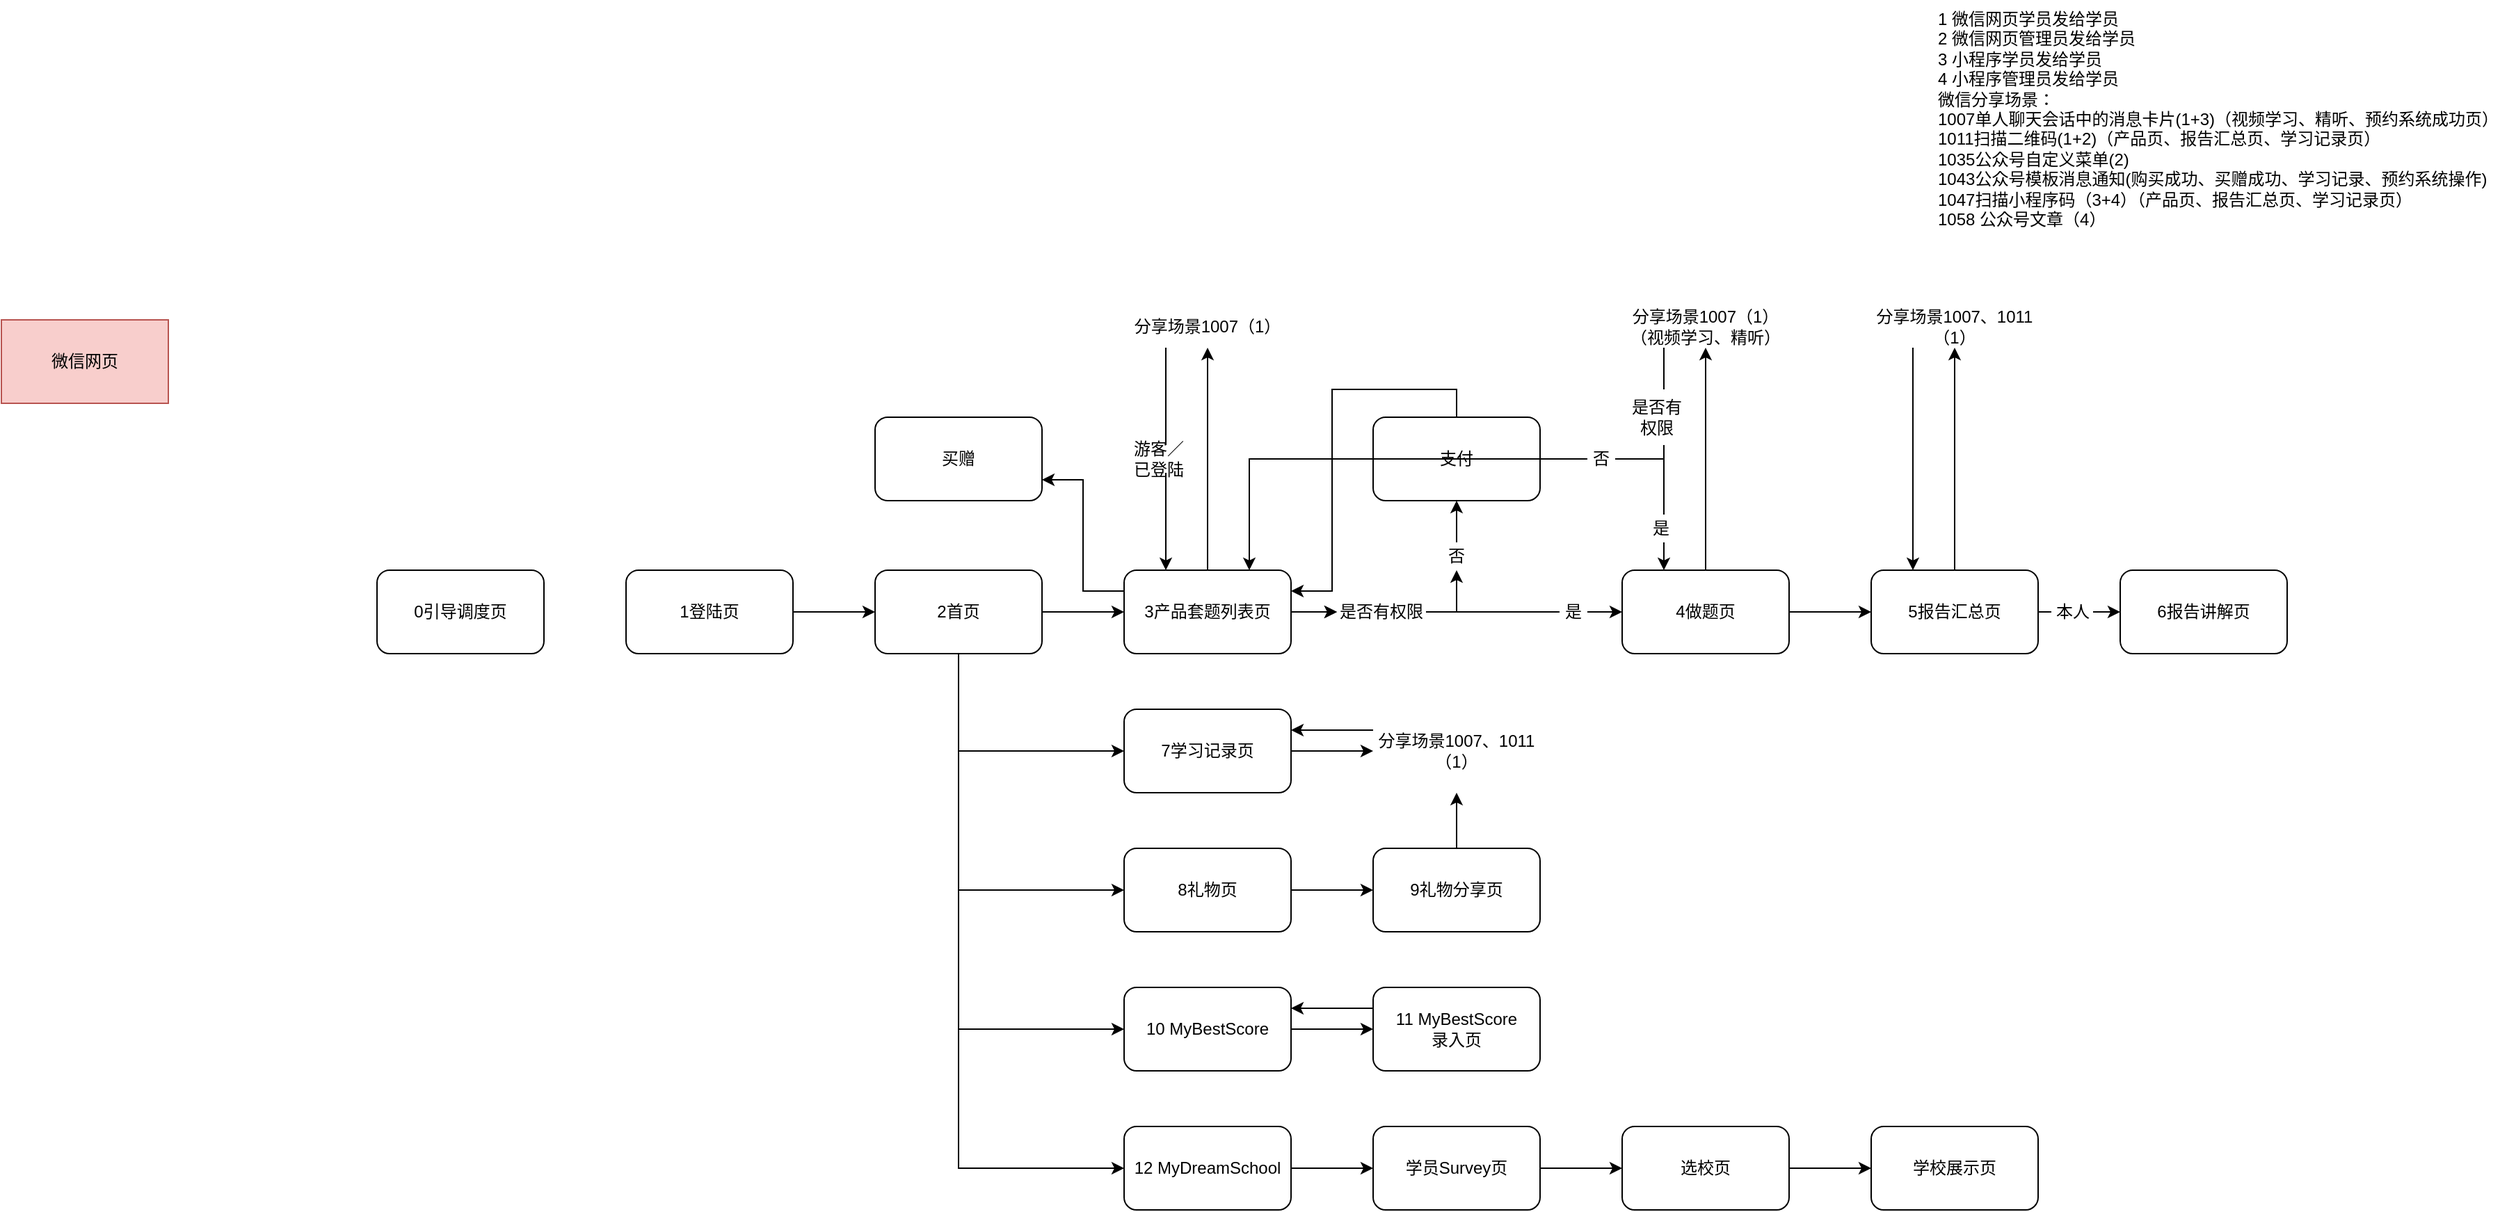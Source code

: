 <mxfile version="12.2.8" type="github" pages="1">
  <diagram name="Page-1" id="edf60f1a-56cd-e834-aa8a-f176f3a09ee4">
    <mxGraphModel dx="1172" dy="1395" grid="1" gridSize="10" guides="1" tooltips="1" connect="1" arrows="1" fold="1" page="1" pageScale="1" pageWidth="1100" pageHeight="850" background="#ffffff" math="0" shadow="0">
      <root>
        <mxCell id="0"/>
        <mxCell id="1" parent="0"/>
        <mxCell id="XrKe5aRZUblpGtLHqjQT-18" value="" style="edgeStyle=orthogonalEdgeStyle;rounded=0;orthogonalLoop=1;jettySize=auto;html=1;" parent="1" source="XrKe5aRZUblpGtLHqjQT-1" target="XrKe5aRZUblpGtLHqjQT-4" edge="1">
          <mxGeometry relative="1" as="geometry"/>
        </mxCell>
        <mxCell id="XrKe5aRZUblpGtLHqjQT-1" value="1登陆页" style="rounded=1;whiteSpace=wrap;html=1;" parent="1" vertex="1">
          <mxGeometry x="449" y="360" width="120" height="60" as="geometry"/>
        </mxCell>
        <mxCell id="XrKe5aRZUblpGtLHqjQT-2" value="0引导调度页" style="rounded=1;whiteSpace=wrap;html=1;" parent="1" vertex="1">
          <mxGeometry x="270" y="360" width="120" height="60" as="geometry"/>
        </mxCell>
        <mxCell id="XrKe5aRZUblpGtLHqjQT-19" value="" style="edgeStyle=orthogonalEdgeStyle;rounded=0;orthogonalLoop=1;jettySize=auto;html=1;" parent="1" source="XrKe5aRZUblpGtLHqjQT-4" target="XrKe5aRZUblpGtLHqjQT-5" edge="1">
          <mxGeometry relative="1" as="geometry"/>
        </mxCell>
        <mxCell id="XrKe5aRZUblpGtLHqjQT-25" style="edgeStyle=orthogonalEdgeStyle;rounded=0;orthogonalLoop=1;jettySize=auto;html=1;exitX=0.5;exitY=1;exitDx=0;exitDy=0;entryX=0;entryY=0.5;entryDx=0;entryDy=0;" parent="1" source="XrKe5aRZUblpGtLHqjQT-4" target="XrKe5aRZUblpGtLHqjQT-9" edge="1">
          <mxGeometry relative="1" as="geometry"/>
        </mxCell>
        <mxCell id="XrKe5aRZUblpGtLHqjQT-26" style="edgeStyle=orthogonalEdgeStyle;rounded=0;orthogonalLoop=1;jettySize=auto;html=1;exitX=0.5;exitY=1;exitDx=0;exitDy=0;entryX=0;entryY=0.5;entryDx=0;entryDy=0;" parent="1" source="XrKe5aRZUblpGtLHqjQT-4" target="XrKe5aRZUblpGtLHqjQT-10" edge="1">
          <mxGeometry relative="1" as="geometry"/>
        </mxCell>
        <mxCell id="XrKe5aRZUblpGtLHqjQT-27" style="edgeStyle=orthogonalEdgeStyle;rounded=0;orthogonalLoop=1;jettySize=auto;html=1;exitX=0.5;exitY=1;exitDx=0;exitDy=0;entryX=0;entryY=0.5;entryDx=0;entryDy=0;" parent="1" source="XrKe5aRZUblpGtLHqjQT-4" target="XrKe5aRZUblpGtLHqjQT-12" edge="1">
          <mxGeometry relative="1" as="geometry"/>
        </mxCell>
        <mxCell id="XrKe5aRZUblpGtLHqjQT-28" style="edgeStyle=orthogonalEdgeStyle;rounded=0;orthogonalLoop=1;jettySize=auto;html=1;exitX=0.5;exitY=1;exitDx=0;exitDy=0;entryX=0;entryY=0.5;entryDx=0;entryDy=0;" parent="1" source="XrKe5aRZUblpGtLHqjQT-4" target="XrKe5aRZUblpGtLHqjQT-13" edge="1">
          <mxGeometry relative="1" as="geometry"/>
        </mxCell>
        <mxCell id="XrKe5aRZUblpGtLHqjQT-4" value="2首页" style="rounded=1;whiteSpace=wrap;html=1;" parent="1" vertex="1">
          <mxGeometry x="628" y="360" width="120" height="60" as="geometry"/>
        </mxCell>
        <mxCell id="XrKe5aRZUblpGtLHqjQT-20" value="" style="edgeStyle=orthogonalEdgeStyle;rounded=0;orthogonalLoop=1;jettySize=auto;html=1;entryX=0;entryY=0.5;entryDx=0;entryDy=0;" parent="1" source="XrKe5aRZUblpGtLHqjQT-46" target="XrKe5aRZUblpGtLHqjQT-6" edge="1">
          <mxGeometry relative="1" as="geometry">
            <mxPoint x="970" y="390" as="targetPoint"/>
          </mxGeometry>
        </mxCell>
        <mxCell id="XrKe5aRZUblpGtLHqjQT-37" value="" style="edgeStyle=orthogonalEdgeStyle;rounded=0;orthogonalLoop=1;jettySize=auto;html=1;entryX=0.5;entryY=1;entryDx=0;entryDy=0;" parent="1" source="XrKe5aRZUblpGtLHqjQT-5" target="XrKe5aRZUblpGtLHqjQT-39" edge="1">
          <mxGeometry relative="1" as="geometry">
            <mxPoint x="867" y="280" as="targetPoint"/>
          </mxGeometry>
        </mxCell>
        <mxCell id="XrKe5aRZUblpGtLHqjQT-64" style="edgeStyle=orthogonalEdgeStyle;rounded=0;orthogonalLoop=1;jettySize=auto;html=1;exitX=0;exitY=0.25;exitDx=0;exitDy=0;entryX=1;entryY=0.75;entryDx=0;entryDy=0;" parent="1" source="XrKe5aRZUblpGtLHqjQT-5" target="XrKe5aRZUblpGtLHqjQT-63" edge="1">
          <mxGeometry relative="1" as="geometry"/>
        </mxCell>
        <mxCell id="XrKe5aRZUblpGtLHqjQT-5" value="3产品套题列表页" style="rounded=1;whiteSpace=wrap;html=1;" parent="1" vertex="1">
          <mxGeometry x="807" y="360" width="120" height="60" as="geometry"/>
        </mxCell>
        <mxCell id="XrKe5aRZUblpGtLHqjQT-21" value="" style="edgeStyle=orthogonalEdgeStyle;rounded=0;orthogonalLoop=1;jettySize=auto;html=1;" parent="1" source="XrKe5aRZUblpGtLHqjQT-6" target="XrKe5aRZUblpGtLHqjQT-7" edge="1">
          <mxGeometry relative="1" as="geometry"/>
        </mxCell>
        <mxCell id="XrKe5aRZUblpGtLHqjQT-73" style="edgeStyle=orthogonalEdgeStyle;rounded=0;orthogonalLoop=1;jettySize=auto;html=1;exitX=0.5;exitY=0;exitDx=0;exitDy=0;" parent="1" source="XrKe5aRZUblpGtLHqjQT-6" target="XrKe5aRZUblpGtLHqjQT-72" edge="1">
          <mxGeometry relative="1" as="geometry"/>
        </mxCell>
        <mxCell id="XrKe5aRZUblpGtLHqjQT-6" value="4做题页" style="rounded=1;whiteSpace=wrap;html=1;" parent="1" vertex="1">
          <mxGeometry x="1165" y="360" width="120" height="60" as="geometry"/>
        </mxCell>
        <mxCell id="XrKe5aRZUblpGtLHqjQT-22" value="" style="edgeStyle=orthogonalEdgeStyle;rounded=0;orthogonalLoop=1;jettySize=auto;html=1;" parent="1" source="XrKe5aRZUblpGtLHqjQT-7" target="XrKe5aRZUblpGtLHqjQT-11" edge="1">
          <mxGeometry relative="1" as="geometry"/>
        </mxCell>
        <mxCell id="2Z_xSQai-SlI3JtjCjO3-4" style="edgeStyle=orthogonalEdgeStyle;rounded=0;orthogonalLoop=1;jettySize=auto;html=1;exitX=0.5;exitY=0;exitDx=0;exitDy=0;entryX=0.5;entryY=1;entryDx=0;entryDy=0;" edge="1" parent="1" source="XrKe5aRZUblpGtLHqjQT-7" target="2Z_xSQai-SlI3JtjCjO3-1">
          <mxGeometry relative="1" as="geometry"/>
        </mxCell>
        <mxCell id="XrKe5aRZUblpGtLHqjQT-7" value="5报告汇总页" style="rounded=1;whiteSpace=wrap;html=1;" parent="1" vertex="1">
          <mxGeometry x="1344" y="360" width="120" height="60" as="geometry"/>
        </mxCell>
        <mxCell id="XrKe5aRZUblpGtLHqjQT-8" value="微信网页" style="rounded=0;whiteSpace=wrap;html=1;fillColor=#f8cecc;strokeColor=#b85450;" parent="1" vertex="1">
          <mxGeometry y="180" width="120" height="60" as="geometry"/>
        </mxCell>
        <mxCell id="2Z_xSQai-SlI3JtjCjO3-14" style="edgeStyle=orthogonalEdgeStyle;rounded=0;orthogonalLoop=1;jettySize=auto;html=1;exitX=1;exitY=0.5;exitDx=0;exitDy=0;" edge="1" parent="1" source="XrKe5aRZUblpGtLHqjQT-9" target="2Z_xSQai-SlI3JtjCjO3-11">
          <mxGeometry relative="1" as="geometry"/>
        </mxCell>
        <mxCell id="XrKe5aRZUblpGtLHqjQT-9" value="7学习记录页" style="rounded=1;whiteSpace=wrap;html=1;" parent="1" vertex="1">
          <mxGeometry x="807" y="460" width="120" height="60" as="geometry"/>
        </mxCell>
        <mxCell id="XrKe5aRZUblpGtLHqjQT-35" value="" style="edgeStyle=orthogonalEdgeStyle;rounded=0;orthogonalLoop=1;jettySize=auto;html=1;" parent="1" source="XrKe5aRZUblpGtLHqjQT-10" target="XrKe5aRZUblpGtLHqjQT-34" edge="1">
          <mxGeometry relative="1" as="geometry"/>
        </mxCell>
        <mxCell id="XrKe5aRZUblpGtLHqjQT-10" value="8礼物页" style="rounded=1;whiteSpace=wrap;html=1;" parent="1" vertex="1">
          <mxGeometry x="807" y="560" width="120" height="60" as="geometry"/>
        </mxCell>
        <mxCell id="XrKe5aRZUblpGtLHqjQT-11" value="6报告讲解页" style="rounded=1;whiteSpace=wrap;html=1;" parent="1" vertex="1">
          <mxGeometry x="1523" y="360" width="120" height="60" as="geometry"/>
        </mxCell>
        <mxCell id="XrKe5aRZUblpGtLHqjQT-32" value="" style="edgeStyle=orthogonalEdgeStyle;rounded=0;orthogonalLoop=1;jettySize=auto;html=1;" parent="1" source="XrKe5aRZUblpGtLHqjQT-12" target="XrKe5aRZUblpGtLHqjQT-14" edge="1">
          <mxGeometry relative="1" as="geometry"/>
        </mxCell>
        <mxCell id="XrKe5aRZUblpGtLHqjQT-12" value="10 MyBestScore" style="rounded=1;whiteSpace=wrap;html=1;" parent="1" vertex="1">
          <mxGeometry x="807" y="660" width="120" height="60" as="geometry"/>
        </mxCell>
        <mxCell id="XrKe5aRZUblpGtLHqjQT-29" value="" style="edgeStyle=orthogonalEdgeStyle;rounded=0;orthogonalLoop=1;jettySize=auto;html=1;" parent="1" source="XrKe5aRZUblpGtLHqjQT-13" target="XrKe5aRZUblpGtLHqjQT-15" edge="1">
          <mxGeometry relative="1" as="geometry"/>
        </mxCell>
        <mxCell id="XrKe5aRZUblpGtLHqjQT-13" value="12 MyDreamSchool" style="rounded=1;whiteSpace=wrap;html=1;" parent="1" vertex="1">
          <mxGeometry x="807" y="760" width="120" height="60" as="geometry"/>
        </mxCell>
        <mxCell id="XrKe5aRZUblpGtLHqjQT-33" style="edgeStyle=orthogonalEdgeStyle;rounded=0;orthogonalLoop=1;jettySize=auto;html=1;exitX=0;exitY=0.25;exitDx=0;exitDy=0;entryX=1;entryY=0.25;entryDx=0;entryDy=0;" parent="1" source="XrKe5aRZUblpGtLHqjQT-14" target="XrKe5aRZUblpGtLHqjQT-12" edge="1">
          <mxGeometry relative="1" as="geometry"/>
        </mxCell>
        <mxCell id="XrKe5aRZUblpGtLHqjQT-14" value="11 MyBestScore&lt;br&gt;录入页" style="rounded=1;whiteSpace=wrap;html=1;" parent="1" vertex="1">
          <mxGeometry x="986" y="660" width="120" height="60" as="geometry"/>
        </mxCell>
        <mxCell id="XrKe5aRZUblpGtLHqjQT-30" value="" style="edgeStyle=orthogonalEdgeStyle;rounded=0;orthogonalLoop=1;jettySize=auto;html=1;" parent="1" source="XrKe5aRZUblpGtLHqjQT-15" target="XrKe5aRZUblpGtLHqjQT-16" edge="1">
          <mxGeometry relative="1" as="geometry"/>
        </mxCell>
        <mxCell id="XrKe5aRZUblpGtLHqjQT-15" value="学员Survey页" style="rounded=1;whiteSpace=wrap;html=1;" parent="1" vertex="1">
          <mxGeometry x="986" y="760" width="120" height="60" as="geometry"/>
        </mxCell>
        <mxCell id="XrKe5aRZUblpGtLHqjQT-31" value="" style="edgeStyle=orthogonalEdgeStyle;rounded=0;orthogonalLoop=1;jettySize=auto;html=1;" parent="1" source="XrKe5aRZUblpGtLHqjQT-16" target="XrKe5aRZUblpGtLHqjQT-17" edge="1">
          <mxGeometry relative="1" as="geometry"/>
        </mxCell>
        <mxCell id="XrKe5aRZUblpGtLHqjQT-16" value="选校页" style="rounded=1;whiteSpace=wrap;html=1;" parent="1" vertex="1">
          <mxGeometry x="1165" y="760" width="120" height="60" as="geometry"/>
        </mxCell>
        <mxCell id="XrKe5aRZUblpGtLHqjQT-17" value="学校展示页" style="rounded=1;whiteSpace=wrap;html=1;" parent="1" vertex="1">
          <mxGeometry x="1344" y="760" width="120" height="60" as="geometry"/>
        </mxCell>
        <mxCell id="2Z_xSQai-SlI3JtjCjO3-16" value="" style="edgeStyle=orthogonalEdgeStyle;rounded=0;orthogonalLoop=1;jettySize=auto;html=1;" edge="1" parent="1" source="XrKe5aRZUblpGtLHqjQT-34" target="2Z_xSQai-SlI3JtjCjO3-11">
          <mxGeometry relative="1" as="geometry"/>
        </mxCell>
        <mxCell id="XrKe5aRZUblpGtLHqjQT-34" value="9礼物分享页" style="rounded=1;whiteSpace=wrap;html=1;" parent="1" vertex="1">
          <mxGeometry x="986" y="560" width="120" height="60" as="geometry"/>
        </mxCell>
        <mxCell id="XrKe5aRZUblpGtLHqjQT-40" style="edgeStyle=orthogonalEdgeStyle;rounded=0;orthogonalLoop=1;jettySize=auto;html=1;entryX=0.25;entryY=0;entryDx=0;entryDy=0;exitX=0.25;exitY=1;exitDx=0;exitDy=0;" parent="1" source="XrKe5aRZUblpGtLHqjQT-39" target="XrKe5aRZUblpGtLHqjQT-5" edge="1">
          <mxGeometry relative="1" as="geometry">
            <mxPoint x="837" y="250" as="sourcePoint"/>
          </mxGeometry>
        </mxCell>
        <mxCell id="XrKe5aRZUblpGtLHqjQT-39" value="分享场景1007（1）" style="text;html=1;strokeColor=none;fillColor=none;align=center;verticalAlign=middle;whiteSpace=wrap;rounded=0;" parent="1" vertex="1">
          <mxGeometry x="807" y="170" width="120" height="30" as="geometry"/>
        </mxCell>
        <mxCell id="XrKe5aRZUblpGtLHqjQT-43" value="游客／&lt;br&gt;已登陆" style="text;html=1;strokeColor=none;fillColor=#FFFFFF;align=center;verticalAlign=middle;whiteSpace=wrap;rounded=0;" parent="1" vertex="1">
          <mxGeometry x="807" y="270" width="50" height="20" as="geometry"/>
        </mxCell>
        <mxCell id="XrKe5aRZUblpGtLHqjQT-50" value="是" style="text;html=1;strokeColor=none;fillColor=#FFFFFF;align=center;verticalAlign=middle;whiteSpace=wrap;rounded=0;" parent="1" vertex="1">
          <mxGeometry x="1120" y="380" width="20" height="20" as="geometry"/>
        </mxCell>
        <mxCell id="XrKe5aRZUblpGtLHqjQT-60" style="edgeStyle=orthogonalEdgeStyle;rounded=0;orthogonalLoop=1;jettySize=auto;html=1;exitX=0.5;exitY=0;exitDx=0;exitDy=0;entryX=1;entryY=0.25;entryDx=0;entryDy=0;" parent="1" source="XrKe5aRZUblpGtLHqjQT-52" target="XrKe5aRZUblpGtLHqjQT-5" edge="1">
          <mxGeometry relative="1" as="geometry"/>
        </mxCell>
        <mxCell id="XrKe5aRZUblpGtLHqjQT-54" style="edgeStyle=orthogonalEdgeStyle;rounded=0;orthogonalLoop=1;jettySize=auto;html=1;exitX=1;exitY=0.5;exitDx=0;exitDy=0;entryX=0;entryY=0.5;entryDx=0;entryDy=0;" parent="1" source="XrKe5aRZUblpGtLHqjQT-5" target="XrKe5aRZUblpGtLHqjQT-46" edge="1">
          <mxGeometry relative="1" as="geometry">
            <mxPoint x="927" y="390" as="sourcePoint"/>
            <mxPoint x="1165" y="280" as="targetPoint"/>
          </mxGeometry>
        </mxCell>
        <mxCell id="XrKe5aRZUblpGtLHqjQT-46" value="是否有权限" style="text;html=1;strokeColor=none;fillColor=#FFFFFF;align=center;verticalAlign=middle;whiteSpace=wrap;rounded=0;" parent="1" vertex="1">
          <mxGeometry x="960" y="380" width="64" height="20" as="geometry"/>
        </mxCell>
        <mxCell id="XrKe5aRZUblpGtLHqjQT-55" value="" style="edgeStyle=orthogonalEdgeStyle;rounded=0;orthogonalLoop=1;jettySize=auto;html=1;entryX=0;entryY=0.5;entryDx=0;entryDy=0;" parent="1" source="XrKe5aRZUblpGtLHqjQT-5" target="XrKe5aRZUblpGtLHqjQT-46" edge="1">
          <mxGeometry relative="1" as="geometry">
            <mxPoint x="927" y="390" as="sourcePoint"/>
            <mxPoint x="1165" y="390" as="targetPoint"/>
          </mxGeometry>
        </mxCell>
        <mxCell id="XrKe5aRZUblpGtLHqjQT-63" value="买赠" style="rounded=1;whiteSpace=wrap;html=1;" parent="1" vertex="1">
          <mxGeometry x="628" y="250" width="120" height="60" as="geometry"/>
        </mxCell>
        <mxCell id="XrKe5aRZUblpGtLHqjQT-52" value="支付" style="rounded=1;whiteSpace=wrap;html=1;" parent="1" vertex="1">
          <mxGeometry x="986" y="250" width="120" height="60" as="geometry"/>
        </mxCell>
        <mxCell id="XrKe5aRZUblpGtLHqjQT-68" value="" style="edgeStyle=orthogonalEdgeStyle;rounded=0;orthogonalLoop=1;jettySize=auto;html=1;" parent="1" source="XrKe5aRZUblpGtLHqjQT-56" target="XrKe5aRZUblpGtLHqjQT-52" edge="1">
          <mxGeometry relative="1" as="geometry"/>
        </mxCell>
        <mxCell id="XrKe5aRZUblpGtLHqjQT-56" value="否" style="text;html=1;strokeColor=none;fillColor=#FFFFFF;align=center;verticalAlign=middle;whiteSpace=wrap;rounded=0;" parent="1" vertex="1">
          <mxGeometry x="1036" y="340" width="20" height="20" as="geometry"/>
        </mxCell>
        <mxCell id="XrKe5aRZUblpGtLHqjQT-67" style="edgeStyle=orthogonalEdgeStyle;rounded=0;orthogonalLoop=1;jettySize=auto;html=1;exitX=1;exitY=0.5;exitDx=0;exitDy=0;entryX=0.5;entryY=1;entryDx=0;entryDy=0;" parent="1" source="XrKe5aRZUblpGtLHqjQT-46" target="XrKe5aRZUblpGtLHqjQT-56" edge="1">
          <mxGeometry relative="1" as="geometry">
            <mxPoint x="1050" y="390" as="sourcePoint"/>
            <mxPoint x="1210" y="300" as="targetPoint"/>
            <Array as="points"/>
          </mxGeometry>
        </mxCell>
        <UserObject label="1 微信网页学员发给学员 &lt;br&gt;2 微信网页管理员发给学员&amp;nbsp; &lt;br&gt;3 小程序学员发给学员 &lt;br&gt;4 小程序管理员发给学员&lt;br&gt;微信分享场景：&lt;br&gt;1007单人聊天会话中的消息卡片(1+3)（视频学习、精听、预约系统成功页）&lt;br&gt;  1011扫描二维码(1+2)（产品页、报告汇总页、学习记录页）&lt;br&gt;1035公众号自定义菜单(2)&lt;br&gt;1043公众号模板消息通知(购买成功、买赠成功、学习记录、预约系统操作)&lt;br&gt;1047扫描小程序码（3+4）（产品页、报告汇总页、学习记录页）&lt;br&gt;1058 公众号文章（4）" id="XrKe5aRZUblpGtLHqjQT-71">
          <mxCell style="text;html=1;" parent="1" vertex="1">
            <mxGeometry x="1390" y="-50" width="400" height="170" as="geometry"/>
          </mxCell>
        </UserObject>
        <mxCell id="XrKe5aRZUblpGtLHqjQT-74" style="edgeStyle=orthogonalEdgeStyle;rounded=0;orthogonalLoop=1;jettySize=auto;html=1;exitX=0.25;exitY=1;exitDx=0;exitDy=0;entryX=0.25;entryY=0;entryDx=0;entryDy=0;" parent="1" source="XrKe5aRZUblpGtLHqjQT-72" target="XrKe5aRZUblpGtLHqjQT-6" edge="1">
          <mxGeometry relative="1" as="geometry"/>
        </mxCell>
        <mxCell id="XrKe5aRZUblpGtLHqjQT-81" style="edgeStyle=orthogonalEdgeStyle;rounded=0;orthogonalLoop=1;jettySize=auto;html=1;exitX=0.25;exitY=1;exitDx=0;exitDy=0;entryX=0.75;entryY=0;entryDx=0;entryDy=0;" parent="1" source="XrKe5aRZUblpGtLHqjQT-72" target="XrKe5aRZUblpGtLHqjQT-5" edge="1">
          <mxGeometry relative="1" as="geometry"/>
        </mxCell>
        <mxCell id="XrKe5aRZUblpGtLHqjQT-72" value="分享场景1007（1）（视频学习、精听）" style="text;html=1;strokeColor=none;fillColor=none;align=center;verticalAlign=middle;whiteSpace=wrap;rounded=0;" parent="1" vertex="1">
          <mxGeometry x="1165" y="170" width="120" height="30" as="geometry"/>
        </mxCell>
        <mxCell id="XrKe5aRZUblpGtLHqjQT-75" value="是否有&lt;br&gt;权限" style="text;html=1;strokeColor=none;fillColor=#FFFFFF;align=center;verticalAlign=middle;whiteSpace=wrap;rounded=0;" parent="1" vertex="1">
          <mxGeometry x="1165" y="230" width="50" height="40" as="geometry"/>
        </mxCell>
        <mxCell id="XrKe5aRZUblpGtLHqjQT-77" value="是" style="text;html=1;strokeColor=none;fillColor=#FFFFFF;align=center;verticalAlign=middle;whiteSpace=wrap;rounded=0;" parent="1" vertex="1">
          <mxGeometry x="1182.5" y="320" width="20" height="20" as="geometry"/>
        </mxCell>
        <mxCell id="XrKe5aRZUblpGtLHqjQT-82" value="否" style="text;html=1;strokeColor=none;fillColor=#FFFFFF;align=center;verticalAlign=middle;whiteSpace=wrap;rounded=0;" parent="1" vertex="1">
          <mxGeometry x="1140" y="270" width="20" height="20" as="geometry"/>
        </mxCell>
        <mxCell id="2Z_xSQai-SlI3JtjCjO3-5" style="edgeStyle=orthogonalEdgeStyle;rounded=0;orthogonalLoop=1;jettySize=auto;html=1;exitX=0.25;exitY=1;exitDx=0;exitDy=0;entryX=0.25;entryY=0;entryDx=0;entryDy=0;" edge="1" parent="1" source="2Z_xSQai-SlI3JtjCjO3-1" target="XrKe5aRZUblpGtLHqjQT-7">
          <mxGeometry relative="1" as="geometry"/>
        </mxCell>
        <mxCell id="2Z_xSQai-SlI3JtjCjO3-1" value="分享场景1007、1011（1）" style="text;html=1;strokeColor=none;fillColor=none;align=center;verticalAlign=middle;whiteSpace=wrap;rounded=0;" vertex="1" parent="1">
          <mxGeometry x="1344" y="170" width="120" height="30" as="geometry"/>
        </mxCell>
        <mxCell id="2Z_xSQai-SlI3JtjCjO3-8" value="本人" style="text;html=1;strokeColor=none;fillColor=#FFFFFF;align=center;verticalAlign=middle;whiteSpace=wrap;rounded=0;" vertex="1" parent="1">
          <mxGeometry x="1473.5" y="380" width="30" height="20" as="geometry"/>
        </mxCell>
        <mxCell id="2Z_xSQai-SlI3JtjCjO3-15" style="edgeStyle=orthogonalEdgeStyle;rounded=0;orthogonalLoop=1;jettySize=auto;html=1;exitX=0;exitY=0.25;exitDx=0;exitDy=0;entryX=1;entryY=0.25;entryDx=0;entryDy=0;" edge="1" parent="1" source="2Z_xSQai-SlI3JtjCjO3-11" target="XrKe5aRZUblpGtLHqjQT-9">
          <mxGeometry relative="1" as="geometry"/>
        </mxCell>
        <mxCell id="2Z_xSQai-SlI3JtjCjO3-11" value="分享场景1007、1011（1）" style="text;html=1;strokeColor=none;fillColor=none;align=center;verticalAlign=middle;whiteSpace=wrap;rounded=0;" vertex="1" parent="1">
          <mxGeometry x="986" y="460" width="120" height="60" as="geometry"/>
        </mxCell>
      </root>
    </mxGraphModel>
  </diagram>
</mxfile>
